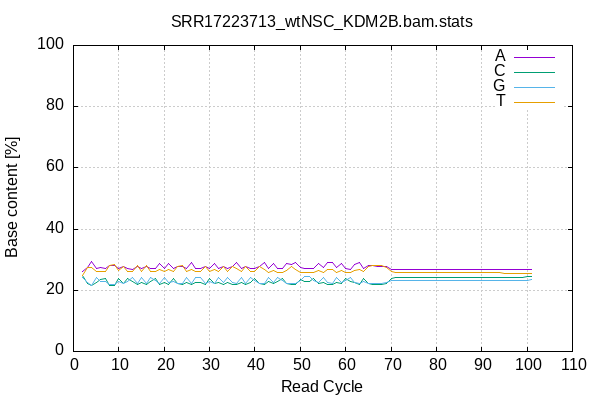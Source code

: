 
            set terminal png size 600,400 truecolor
            set output "SRR17223713_wtNSC_KDM2B_stats/acgt-cycles.png"
            set grid xtics ytics y2tics back lc rgb "#cccccc"
            set style line 1 linecolor rgb "green"
            set style line 2 linecolor rgb "red"
            set style line 3 linecolor rgb "black"
            set style line 4 linecolor rgb "blue"
            set style increment user
            set ylabel "Base content [%]"
            set xlabel "Read Cycle"
            set yrange [0:100]
            set title "SRR17223713_wtNSC_KDM2B.bam.stats" noenhanced
            plot '-' w l ti 'A', '-' w l ti 'C', '-' w l ti 'G', '-' w l ti 'T'
        2	26.23
3	27.61
4	29.42
5	27.18
6	27.32
7	27.17
8	28.19
9	28.16
10	27.22
11	27.74
12	27.02
13	26.87
14	27.83
15	27.13
16	27.86
17	26.99
18	27.04
19	28.80
20	27.05
21	28.78
22	27.03
23	27.64
24	27.85
25	26.99
26	28.96
27	27.18
28	27.01
29	27.76
30	27.10
31	28.81
32	27.08
33	27.73
34	27.05
35	27.80
36	29.09
37	27.25
38	27.92
39	27.11
40	27.00
41	27.77
42	28.99
43	27.21
44	28.69
45	27.23
46	27.24
47	28.92
48	28.28
49	29.13
50	27.39
51	27.06
52	27.05
53	27.14
54	28.92
55	27.31
56	28.99
57	29.20
58	27.29
59	28.76
60	27.10
61	26.91
62	28.47
63	28.96
64	27.20
65	27.98
66	27.96
67	27.89
68	27.85
69	27.67
70	26.86
71	26.77
72	26.79
73	26.82
74	26.87
75	26.89
76	26.85
77	26.80
78	26.79
79	26.75
80	26.76
81	26.76
82	26.76
83	26.72
84	26.78
85	26.79
86	26.82
87	26.83
88	26.81
89	26.75
90	26.79
91	26.74
92	26.74
93	26.77
94	26.80
95	26.80
96	26.84
97	26.81
98	26.76
99	26.74
100	26.68
101	26.69
end
2	24.89
3	22.18
4	21.60
5	22.66
6	23.62
7	23.93
8	21.70
9	21.70
10	23.72
11	22.09
12	23.82
13	22.95
14	21.92
15	22.67
16	21.87
17	22.73
18	23.78
19	22.05
20	22.66
21	22.01
22	23.84
23	22.12
24	21.80
25	22.70
26	21.83
27	22.59
28	22.69
29	21.97
30	23.75
31	22.08
32	22.68
33	21.93
34	22.62
35	21.90
36	21.74
37	22.63
38	21.89
39	22.69
40	23.81
41	22.09
42	21.90
43	22.72
44	22.28
45	22.75
46	23.78
47	22.14
48	21.76
49	21.82
50	23.60
51	22.79
52	22.74
53	23.81
54	22.10
55	22.62
56	21.94
57	21.88
58	22.67
59	22.18
60	23.87
61	22.98
62	22.39
63	22.02
64	23.75
65	22.08
66	21.82
67	21.86
68	21.86
69	22.32
70	24.00
71	24.11
72	24.11
73	24.17
74	24.11
75	24.10
76	24.07
77	24.09
78	24.11
79	24.18
80	24.14
81	24.18
82	24.16
83	24.19
84	24.15
85	24.17
86	24.18
87	24.17
88	24.18
89	24.24
90	24.23
91	24.28
92	24.28
93	24.30
94	24.31
95	24.30
96	24.30
97	24.32
98	24.30
99	24.31
100	24.36
101	24.42
end
2	24.02
3	22.62
4	21.69
5	24.10
6	22.83
7	22.85
8	21.99
9	21.85
10	22.72
11	22.25
12	22.94
13	24.17
14	22.22
15	24.05
16	22.26
17	24.21
18	23.15
19	22.35
20	24.21
21	22.41
22	23.03
23	22.32
24	22.17
25	24.13
26	22.32
27	24.09
28	24.18
29	22.38
30	22.98
31	22.36
32	24.17
33	22.43
34	24.12
35	22.39
36	22.18
37	24.08
38	22.33
39	24.11
40	23.18
41	22.34
42	22.24
43	24.14
44	22.55
45	24.16
46	23.13
47	22.38
48	22.23
49	22.27
50	23.12
51	24.36
52	24.44
53	23.32
54	22.44
55	24.16
56	22.42
57	22.28
58	24.10
59	22.52
60	23.18
61	24.28
62	22.65
63	22.30
64	23.01
65	22.30
66	22.18
67	22.19
68	22.26
69	22.44
70	23.15
71	23.21
72	23.18
73	23.20
74	23.19
75	23.16
76	23.21
77	23.25
78	23.21
79	23.20
80	23.24
81	23.23
82	23.26
83	23.28
84	23.23
85	23.25
86	23.21
87	23.20
88	23.21
89	23.25
90	23.22
91	23.25
92	23.29
93	23.24
94	23.23
95	23.26
96	23.23
97	23.26
98	23.32
99	23.33
100	23.36
101	23.37
end
2	24.86
3	27.59
4	27.29
5	26.06
6	26.23
7	26.05
8	28.12
9	28.30
10	26.35
11	27.92
12	26.22
13	26.01
14	28.03
15	26.15
16	28.01
17	26.07
18	26.03
19	26.79
20	26.07
21	26.80
22	26.10
23	27.91
24	28.18
25	26.18
26	26.89
27	26.15
28	26.12
29	27.88
30	26.17
31	26.75
32	26.07
33	27.90
34	26.22
35	27.91
36	26.99
37	26.04
38	27.85
39	26.08
40	26.01
41	27.81
42	26.88
43	25.93
44	26.48
45	25.85
46	25.85
47	26.56
48	27.73
49	26.78
50	25.89
51	25.79
52	25.78
53	25.74
54	26.54
55	25.91
56	26.64
57	26.64
58	25.94
59	26.54
60	25.85
61	25.82
62	26.49
63	26.73
64	26.04
65	27.64
66	28.03
67	28.06
68	28.03
69	27.57
70	25.99
71	25.91
72	25.91
73	25.81
74	25.84
75	25.85
76	25.87
77	25.87
78	25.89
79	25.88
80	25.86
81	25.83
82	25.82
83	25.81
84	25.84
85	25.79
86	25.79
87	25.81
88	25.81
89	25.76
90	25.76
91	25.73
92	25.69
93	25.69
94	25.67
95	25.64
96	25.64
97	25.61
98	25.62
99	25.62
100	25.60
101	25.53
end
